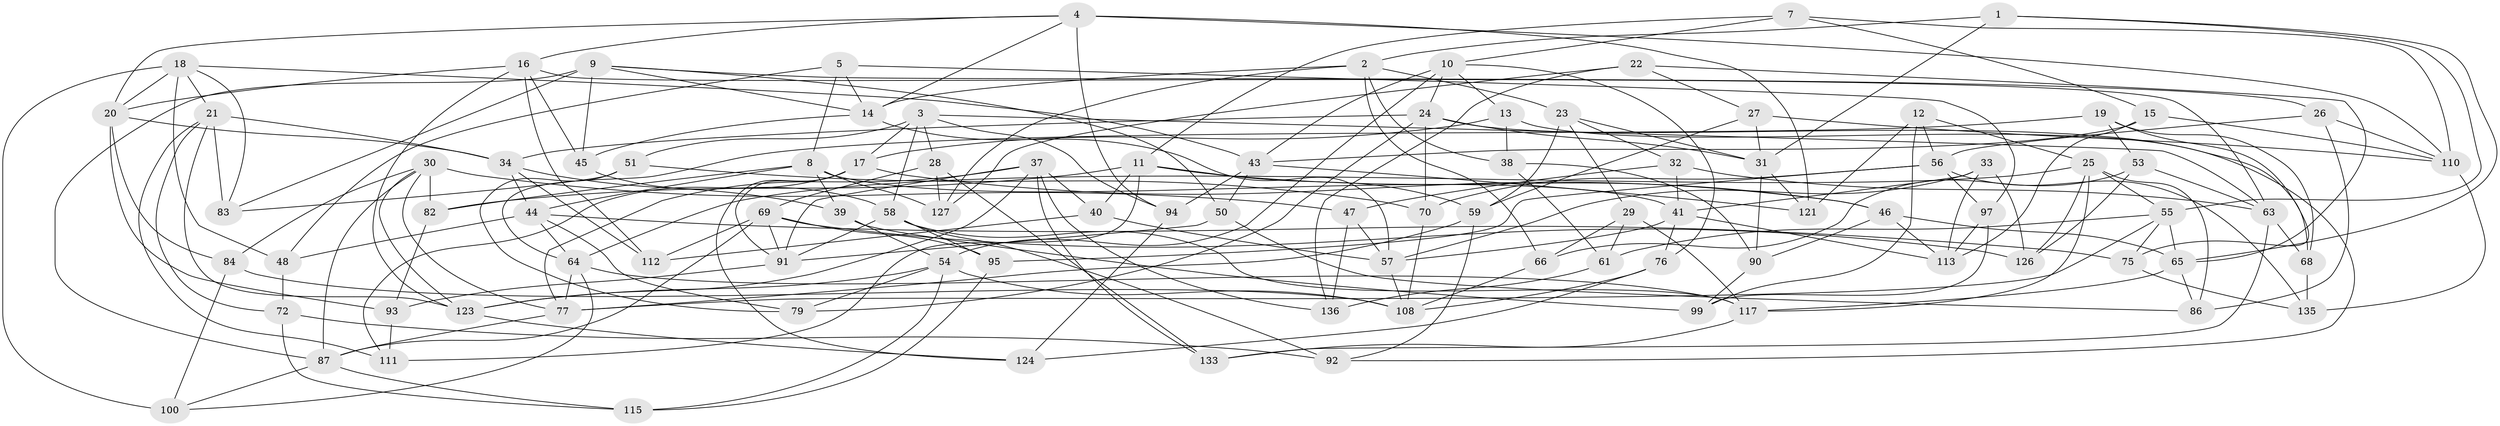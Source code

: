 // Generated by graph-tools (version 1.1) at 2025/24/03/03/25 07:24:27]
// undirected, 95 vertices, 230 edges
graph export_dot {
graph [start="1"]
  node [color=gray90,style=filled];
  1;
  2 [super="+103"];
  3 [super="+6"];
  4 [super="+120"];
  5;
  7;
  8 [super="+81"];
  9 [super="+96"];
  10 [super="+49"];
  11 [super="+36"];
  12;
  13;
  14 [super="+89"];
  15;
  16 [super="+102"];
  17 [super="+42"];
  18 [super="+60"];
  19;
  20 [super="+116"];
  21 [super="+71"];
  22;
  23 [super="+105"];
  24 [super="+35"];
  25 [super="+85"];
  26;
  27;
  28;
  29;
  30 [super="+128"];
  31 [super="+106"];
  32;
  33;
  34 [super="+129"];
  37 [super="+78"];
  38;
  39;
  40;
  41 [super="+62"];
  43 [super="+52"];
  44 [super="+98"];
  45;
  46 [super="+118"];
  47;
  48;
  50;
  51;
  53;
  54 [super="+107"];
  55 [super="+67"];
  56 [super="+80"];
  57 [super="+74"];
  58 [super="+73"];
  59 [super="+101"];
  61;
  63 [super="+104"];
  64 [super="+114"];
  65 [super="+109"];
  66;
  68;
  69 [super="+122"];
  70;
  72;
  75;
  76;
  77 [super="+119"];
  79;
  82;
  83;
  84;
  86;
  87 [super="+88"];
  90;
  91 [super="+131"];
  92;
  93;
  94;
  95;
  97;
  99;
  100;
  108 [super="+134"];
  110 [super="+130"];
  111;
  112;
  113 [super="+125"];
  115;
  117 [super="+137"];
  121;
  123 [super="+132"];
  124;
  126;
  127;
  133;
  135;
  136;
  1 -- 31;
  1 -- 55;
  1 -- 65;
  1 -- 2;
  2 -- 14;
  2 -- 66;
  2 -- 127;
  2 -- 38;
  2 -- 23;
  3 -- 28;
  3 -- 51;
  3 -- 63;
  3 -- 17;
  3 -- 58;
  3 -- 94;
  4 -- 110;
  4 -- 94;
  4 -- 121;
  4 -- 20;
  4 -- 16;
  4 -- 14;
  5 -- 8;
  5 -- 97;
  5 -- 48;
  5 -- 14;
  7 -- 110;
  7 -- 15;
  7 -- 10;
  7 -- 11;
  8 -- 127;
  8 -- 82;
  8 -- 39;
  8 -- 44;
  8 -- 41;
  9 -- 50;
  9 -- 83;
  9 -- 26;
  9 -- 45;
  9 -- 87;
  9 -- 14;
  10 -- 54;
  10 -- 43;
  10 -- 24;
  10 -- 76;
  10 -- 13;
  11 -- 46;
  11 -- 82;
  11 -- 40;
  11 -- 111;
  11 -- 59;
  12 -- 121;
  12 -- 99;
  12 -- 56;
  12 -- 25;
  13 -- 68;
  13 -- 38;
  13 -- 17;
  14 -- 45;
  14 -- 57;
  15 -- 113;
  15 -- 43;
  15 -- 110;
  16 -- 112;
  16 -- 63;
  16 -- 45;
  16 -- 123;
  16 -- 20;
  17 -- 124;
  17 -- 111;
  17 -- 91;
  17 -- 46;
  18 -- 21;
  18 -- 83;
  18 -- 48;
  18 -- 100;
  18 -- 43;
  18 -- 20;
  19 -- 53;
  19 -- 75;
  19 -- 68;
  19 -- 64;
  20 -- 93;
  20 -- 34;
  20 -- 84;
  21 -- 72;
  21 -- 111;
  21 -- 83;
  21 -- 34;
  21 -- 123;
  22 -- 136;
  22 -- 65;
  22 -- 27;
  22 -- 127;
  23 -- 59 [weight=2];
  23 -- 32;
  23 -- 29;
  23 -- 31;
  24 -- 79;
  24 -- 92;
  24 -- 70;
  24 -- 31;
  24 -- 34;
  25 -- 64;
  25 -- 126;
  25 -- 86;
  25 -- 117;
  25 -- 55;
  26 -- 56;
  26 -- 86;
  26 -- 110;
  27 -- 110;
  27 -- 31;
  27 -- 59;
  28 -- 133;
  28 -- 127;
  28 -- 69;
  29 -- 66;
  29 -- 61;
  29 -- 117;
  30 -- 87;
  30 -- 47;
  30 -- 77;
  30 -- 82;
  30 -- 123;
  30 -- 84;
  31 -- 90;
  31 -- 121;
  32 -- 47;
  32 -- 63;
  32 -- 41;
  33 -- 126;
  33 -- 57;
  33 -- 113;
  33 -- 41;
  34 -- 44;
  34 -- 112;
  34 -- 39;
  37 -- 136;
  37 -- 40;
  37 -- 123;
  37 -- 91;
  37 -- 133;
  37 -- 77;
  38 -- 90;
  38 -- 61;
  39 -- 54;
  39 -- 99;
  40 -- 57;
  40 -- 112;
  41 -- 113;
  41 -- 76;
  41 -- 57;
  43 -- 94;
  43 -- 121;
  43 -- 50;
  44 -- 75;
  44 -- 48;
  44 -- 64;
  44 -- 79;
  45 -- 58;
  46 -- 113 [weight=2];
  46 -- 65;
  46 -- 90;
  47 -- 136;
  47 -- 57;
  48 -- 72;
  50 -- 86;
  50 -- 91;
  51 -- 83;
  51 -- 79;
  51 -- 70;
  53 -- 126;
  53 -- 66;
  53 -- 63;
  54 -- 115;
  54 -- 123;
  54 -- 108;
  54 -- 79;
  55 -- 61;
  55 -- 75;
  55 -- 65;
  55 -- 77;
  56 -- 135;
  56 -- 97;
  56 -- 70;
  56 -- 95;
  57 -- 108;
  58 -- 95;
  58 -- 91;
  58 -- 92;
  58 -- 117;
  59 -- 77;
  59 -- 92;
  61 -- 136;
  63 -- 68;
  63 -- 133;
  64 -- 100;
  64 -- 77;
  64 -- 117;
  65 -- 86;
  65 -- 117;
  66 -- 108;
  68 -- 135;
  69 -- 112;
  69 -- 126;
  69 -- 95;
  69 -- 87;
  69 -- 91;
  70 -- 108;
  72 -- 115;
  72 -- 92;
  75 -- 135;
  76 -- 124;
  76 -- 108;
  77 -- 87;
  82 -- 93;
  84 -- 100;
  84 -- 108;
  87 -- 115;
  87 -- 100;
  90 -- 99;
  91 -- 93;
  93 -- 111;
  94 -- 124;
  95 -- 115;
  97 -- 113;
  97 -- 99;
  110 -- 135;
  117 -- 133;
  123 -- 124;
}
